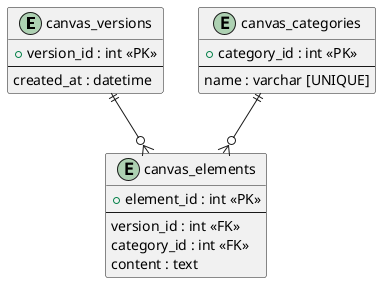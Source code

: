 @startuml

entity "canvas_versions" {
  + version_id : int <<PK>>
  ---
  created_at : datetime
}

entity "canvas_categories" {
  + category_id : int <<PK>>
  ---
  name : varchar [UNIQUE]
}

entity "canvas_elements" {
  + element_id : int <<PK>>
  ---
  version_id : int <<FK>>
  category_id : int <<FK>>
  content : text
}

canvas_versions ||--o{ canvas_elements
canvas_categories ||--o{ canvas_elements

@enduml
